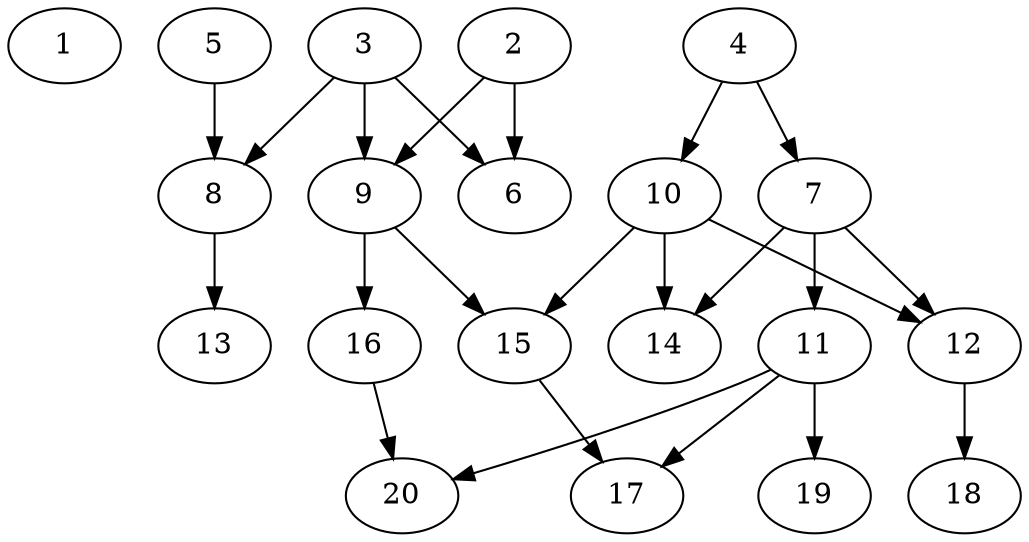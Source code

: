 // DAG automatically generated by daggen at Sat Jul 27 15:38:13 2019
// ./daggen --dot -n 20 --ccr 0.5 --fat 0.6 --regular 0.5 --density 0.4 --mindata 5242880 --maxdata 52428800 
digraph G {
  1 [size="21071872", alpha="0.05", expect_size="10535936"] 
  2 [size="24653824", alpha="0.02", expect_size="12326912"] 
  2 -> 6 [size ="12326912"]
  2 -> 9 [size ="12326912"]
  3 [size="13062144", alpha="0.03", expect_size="6531072"] 
  3 -> 6 [size ="6531072"]
  3 -> 8 [size ="6531072"]
  3 -> 9 [size ="6531072"]
  4 [size="48472064", alpha="0.08", expect_size="24236032"] 
  4 -> 7 [size ="24236032"]
  4 -> 10 [size ="24236032"]
  5 [size="82098176", alpha="0.18", expect_size="41049088"] 
  5 -> 8 [size ="41049088"]
  6 [size="56061952", alpha="0.00", expect_size="28030976"] 
  7 [size="76652544", alpha="0.16", expect_size="38326272"] 
  7 -> 11 [size ="38326272"]
  7 -> 12 [size ="38326272"]
  7 -> 14 [size ="38326272"]
  8 [size="20963328", alpha="0.06", expect_size="10481664"] 
  8 -> 13 [size ="10481664"]
  9 [size="35162112", alpha="0.13", expect_size="17581056"] 
  9 -> 15 [size ="17581056"]
  9 -> 16 [size ="17581056"]
  10 [size="73760768", alpha="0.04", expect_size="36880384"] 
  10 -> 12 [size ="36880384"]
  10 -> 14 [size ="36880384"]
  10 -> 15 [size ="36880384"]
  11 [size="102535168", alpha="0.13", expect_size="51267584"] 
  11 -> 17 [size ="51267584"]
  11 -> 19 [size ="51267584"]
  11 -> 20 [size ="51267584"]
  12 [size="33792000", alpha="0.12", expect_size="16896000"] 
  12 -> 18 [size ="16896000"]
  13 [size="45000704", alpha="0.14", expect_size="22500352"] 
  14 [size="56895488", alpha="0.14", expect_size="28447744"] 
  15 [size="92751872", alpha="0.01", expect_size="46375936"] 
  15 -> 17 [size ="46375936"]
  16 [size="81029120", alpha="0.13", expect_size="40514560"] 
  16 -> 20 [size ="40514560"]
  17 [size="82714624", alpha="0.10", expect_size="41357312"] 
  18 [size="63670272", alpha="0.16", expect_size="31835136"] 
  19 [size="91492352", alpha="0.13", expect_size="45746176"] 
  20 [size="57569280", alpha="0.16", expect_size="28784640"] 
}
